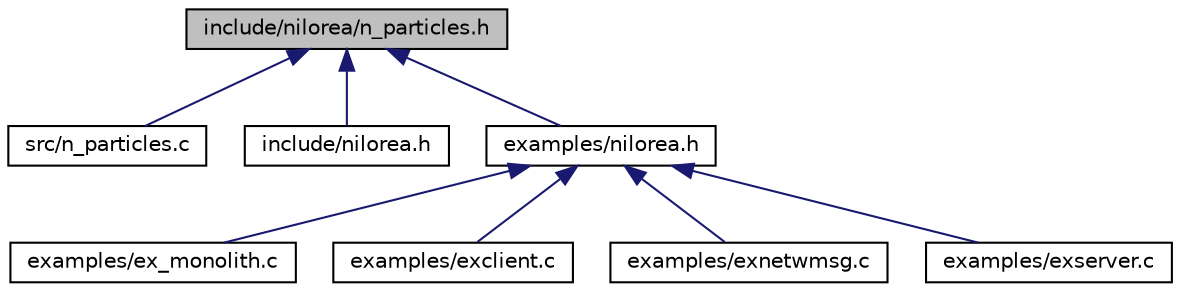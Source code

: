 digraph G
{
  edge [fontname="Helvetica",fontsize="10",labelfontname="Helvetica",labelfontsize="10"];
  node [fontname="Helvetica",fontsize="10",shape=record];
  Node1 [label="include/nilorea/n_particles.h",height=0.2,width=0.4,color="black", fillcolor="grey75", style="filled" fontcolor="black"];
  Node1 -> Node2 [dir=back,color="midnightblue",fontsize="10",style="solid",fontname="Helvetica"];
  Node2 [label="src/n_particles.c",height=0.2,width=0.4,color="black", fillcolor="white", style="filled",URL="$n__particles_8c.html"];
  Node1 -> Node3 [dir=back,color="midnightblue",fontsize="10",style="solid",fontname="Helvetica"];
  Node3 [label="include/nilorea.h",height=0.2,width=0.4,color="black", fillcolor="white", style="filled",URL="$include_2nilorea_8h_source.html"];
  Node1 -> Node4 [dir=back,color="midnightblue",fontsize="10",style="solid",fontname="Helvetica"];
  Node4 [label="examples/nilorea.h",height=0.2,width=0.4,color="black", fillcolor="white", style="filled",URL="$examples_2nilorea_8h_source.html"];
  Node4 -> Node5 [dir=back,color="midnightblue",fontsize="10",style="solid",fontname="Helvetica"];
  Node5 [label="examples/ex_monolith.c",height=0.2,width=0.4,color="black", fillcolor="white", style="filled",URL="$ex__monolith_8c_source.html"];
  Node4 -> Node6 [dir=back,color="midnightblue",fontsize="10",style="solid",fontname="Helvetica"];
  Node6 [label="examples/exclient.c",height=0.2,width=0.4,color="black", fillcolor="white", style="filled",URL="$exclient_8c.html"];
  Node4 -> Node7 [dir=back,color="midnightblue",fontsize="10",style="solid",fontname="Helvetica"];
  Node7 [label="examples/exnetwmsg.c",height=0.2,width=0.4,color="black", fillcolor="white", style="filled",URL="$exnetwmsg_8c_source.html"];
  Node4 -> Node8 [dir=back,color="midnightblue",fontsize="10",style="solid",fontname="Helvetica"];
  Node8 [label="examples/exserver.c",height=0.2,width=0.4,color="black", fillcolor="white", style="filled",URL="$exserver_8c.html"];
}
